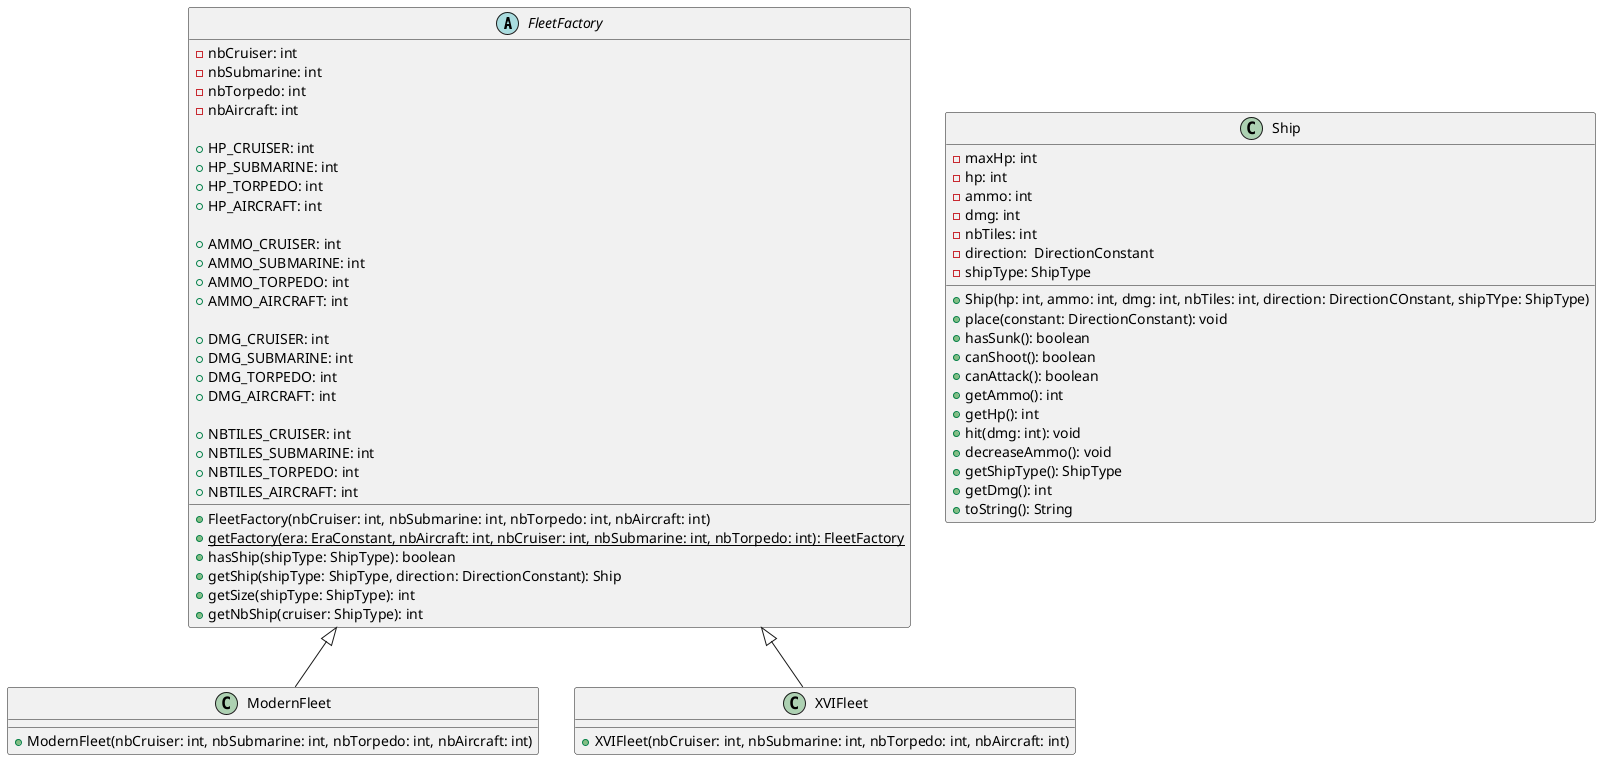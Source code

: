 @startuml

 abstract class FleetFactory {
    -nbCruiser: int
    -nbSubmarine: int
    -nbTorpedo: int
    -nbAircraft: int

    +HP_CRUISER: int
    +HP_SUBMARINE: int
    +HP_TORPEDO: int
    +HP_AIRCRAFT: int

    +AMMO_CRUISER: int
    +AMMO_SUBMARINE: int
    +AMMO_TORPEDO: int
    +AMMO_AIRCRAFT: int

    +DMG_CRUISER: int
    +DMG_SUBMARINE: int
    +DMG_TORPEDO: int
    +DMG_AIRCRAFT: int

    +NBTILES_CRUISER: int
    +NBTILES_SUBMARINE: int
    +NBTILES_TORPEDO: int
    +NBTILES_AIRCRAFT: int

    +FleetFactory(nbCruiser: int, nbSubmarine: int, nbTorpedo: int, nbAircraft: int)
    +{static} getFactory(era: EraConstant, nbAircraft: int, nbCruiser: int, nbSubmarine: int, nbTorpedo: int): FleetFactory
    +hasShip(shipType: ShipType): boolean
    +getShip(shipType: ShipType, direction: DirectionConstant): Ship
    +getSize(shipType: ShipType): int
    +getNbShip(cruiser: ShipType): int

}

class ModernFleet{
    +ModernFleet(nbCruiser: int, nbSubmarine: int, nbTorpedo: int, nbAircraft: int)
}

class XVIFleet{
    +XVIFleet(nbCruiser: int, nbSubmarine: int, nbTorpedo: int, nbAircraft: int)
}

class Ship{
    -maxHp: int
    -hp: int
    -ammo: int
    -dmg: int
    -nbTiles: int
    -direction:  DirectionConstant
    -shipType: ShipType

    +Ship(hp: int, ammo: int, dmg: int, nbTiles: int, direction: DirectionCOnstant, shipTYpe: ShipType)
    +place(constant: DirectionConstant): void
    +hasSunk(): boolean
    +canShoot(): boolean
    +canAttack(): boolean
    +getAmmo(): int
    +getHp(): int
    +hit(dmg: int): void
    +decreaseAmmo(): void
    +getShipType(): ShipType
    +getDmg(): int
    +toString(): String
}

FleetFactory ^-- ModernFleet
FleetFactory ^-- XVIFleet

@enduml